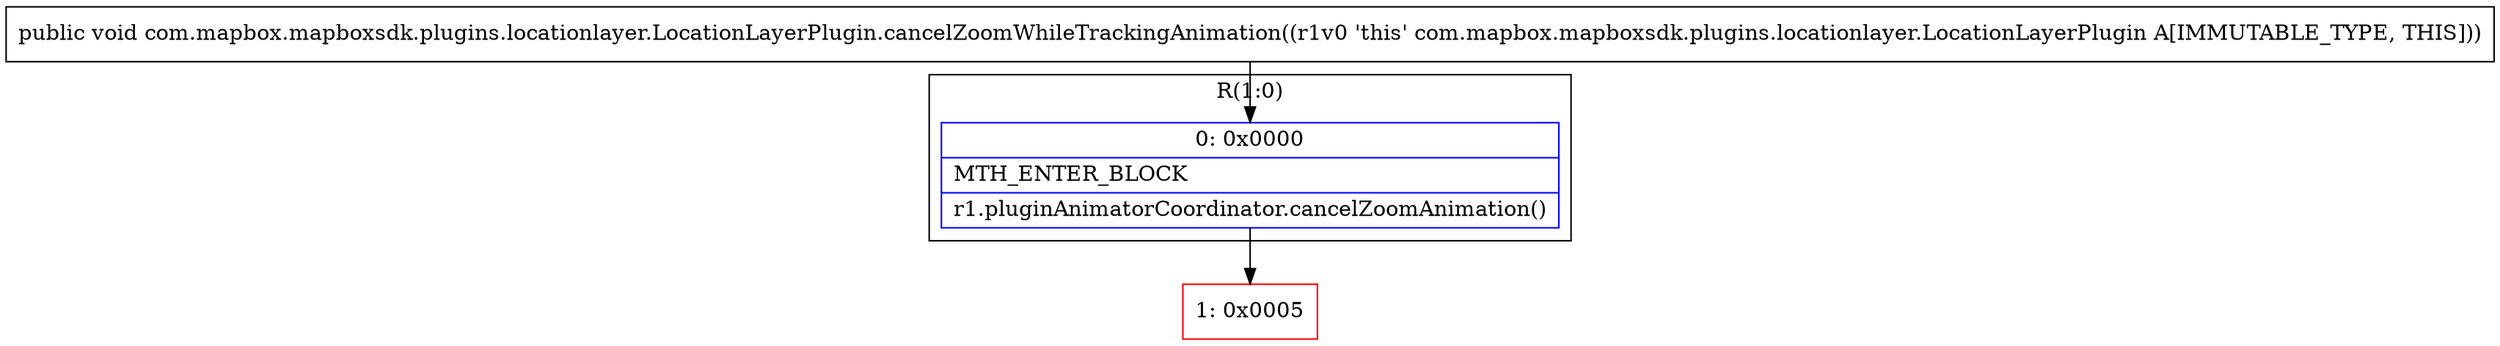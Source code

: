 digraph "CFG forcom.mapbox.mapboxsdk.plugins.locationlayer.LocationLayerPlugin.cancelZoomWhileTrackingAnimation()V" {
subgraph cluster_Region_1527148412 {
label = "R(1:0)";
node [shape=record,color=blue];
Node_0 [shape=record,label="{0\:\ 0x0000|MTH_ENTER_BLOCK\l|r1.pluginAnimatorCoordinator.cancelZoomAnimation()\l}"];
}
Node_1 [shape=record,color=red,label="{1\:\ 0x0005}"];
MethodNode[shape=record,label="{public void com.mapbox.mapboxsdk.plugins.locationlayer.LocationLayerPlugin.cancelZoomWhileTrackingAnimation((r1v0 'this' com.mapbox.mapboxsdk.plugins.locationlayer.LocationLayerPlugin A[IMMUTABLE_TYPE, THIS])) }"];
MethodNode -> Node_0;
Node_0 -> Node_1;
}

